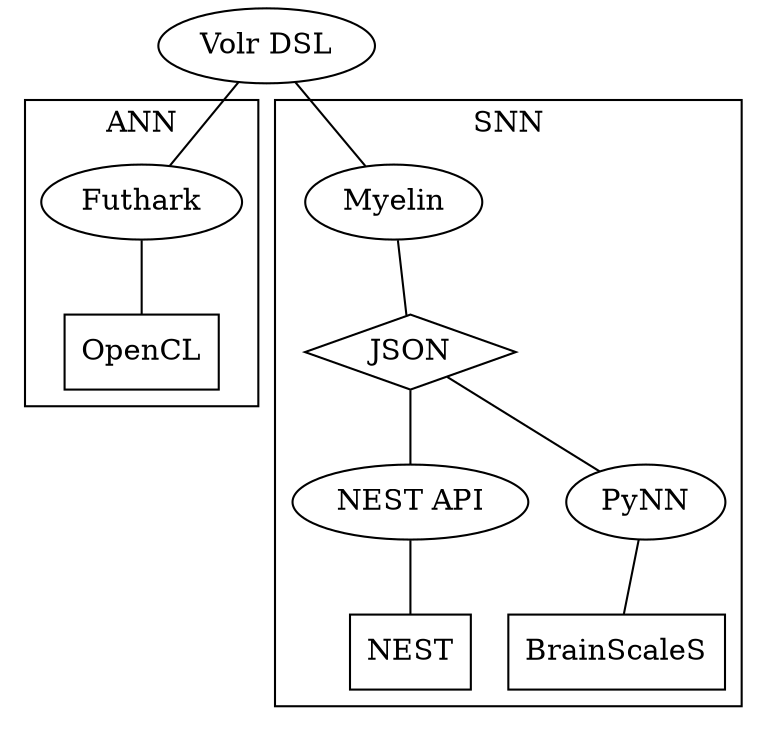 graph {
  "Volr DSL"
  subgraph cluster_ann {
    label="ANN";
    OpenCL [shape="box"]
    Futhark -- OpenCL
  }
  subgraph cluster_snn {
    label="SNN"
    JSON [shape="diamond"]
    BrainScaleS [shape="box"]
    NEST [shape="box"]
    Myelin -- JSON
    JSON -- "NEST API"
    JSON -- PyNN
    PyNN -- BrainScaleS
    "NEST API" -- NEST
  }

  "Volr DSL" -- Myelin
  "Volr DSL" -- Futhark
}

